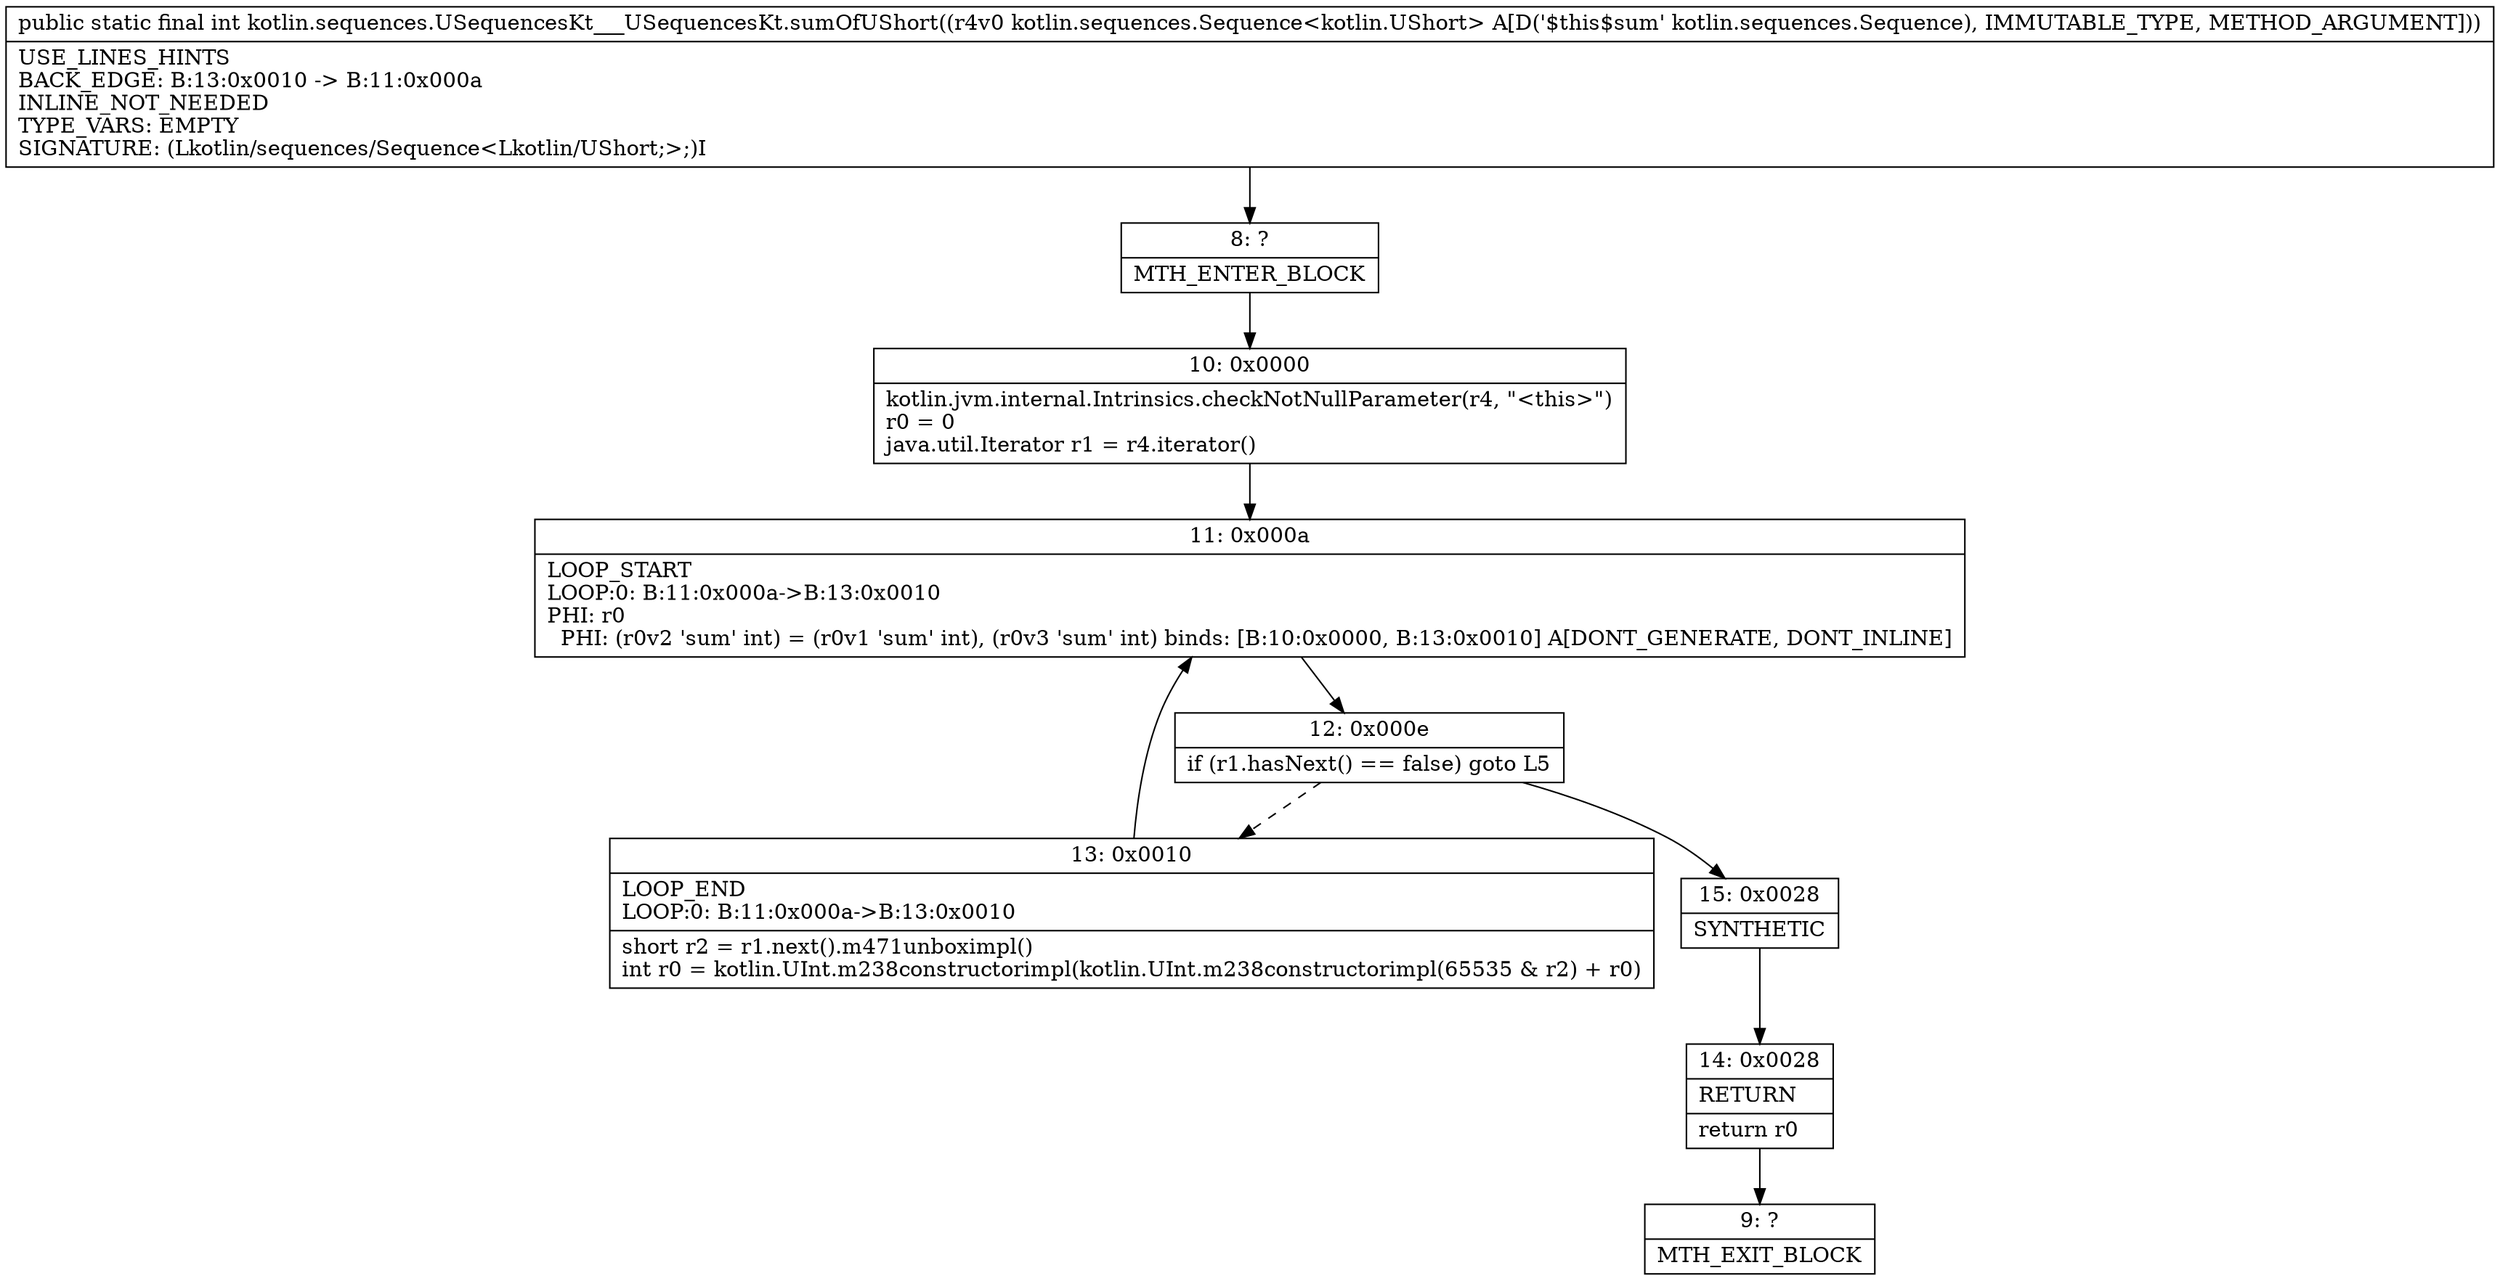 digraph "CFG forkotlin.sequences.USequencesKt___USequencesKt.sumOfUShort(Lkotlin\/sequences\/Sequence;)I" {
Node_8 [shape=record,label="{8\:\ ?|MTH_ENTER_BLOCK\l}"];
Node_10 [shape=record,label="{10\:\ 0x0000|kotlin.jvm.internal.Intrinsics.checkNotNullParameter(r4, \"\<this\>\")\lr0 = 0\ljava.util.Iterator r1 = r4.iterator()\l}"];
Node_11 [shape=record,label="{11\:\ 0x000a|LOOP_START\lLOOP:0: B:11:0x000a\-\>B:13:0x0010\lPHI: r0 \l  PHI: (r0v2 'sum' int) = (r0v1 'sum' int), (r0v3 'sum' int) binds: [B:10:0x0000, B:13:0x0010] A[DONT_GENERATE, DONT_INLINE]\l}"];
Node_12 [shape=record,label="{12\:\ 0x000e|if (r1.hasNext() == false) goto L5\l}"];
Node_13 [shape=record,label="{13\:\ 0x0010|LOOP_END\lLOOP:0: B:11:0x000a\-\>B:13:0x0010\l|short r2 = r1.next().m471unboximpl()\lint r0 = kotlin.UInt.m238constructorimpl(kotlin.UInt.m238constructorimpl(65535 & r2) + r0)\l}"];
Node_15 [shape=record,label="{15\:\ 0x0028|SYNTHETIC\l}"];
Node_14 [shape=record,label="{14\:\ 0x0028|RETURN\l|return r0\l}"];
Node_9 [shape=record,label="{9\:\ ?|MTH_EXIT_BLOCK\l}"];
MethodNode[shape=record,label="{public static final int kotlin.sequences.USequencesKt___USequencesKt.sumOfUShort((r4v0 kotlin.sequences.Sequence\<kotlin.UShort\> A[D('$this$sum' kotlin.sequences.Sequence), IMMUTABLE_TYPE, METHOD_ARGUMENT]))  | USE_LINES_HINTS\lBACK_EDGE: B:13:0x0010 \-\> B:11:0x000a\lINLINE_NOT_NEEDED\lTYPE_VARS: EMPTY\lSIGNATURE: (Lkotlin\/sequences\/Sequence\<Lkotlin\/UShort;\>;)I\l}"];
MethodNode -> Node_8;Node_8 -> Node_10;
Node_10 -> Node_11;
Node_11 -> Node_12;
Node_12 -> Node_13[style=dashed];
Node_12 -> Node_15;
Node_13 -> Node_11;
Node_15 -> Node_14;
Node_14 -> Node_9;
}

